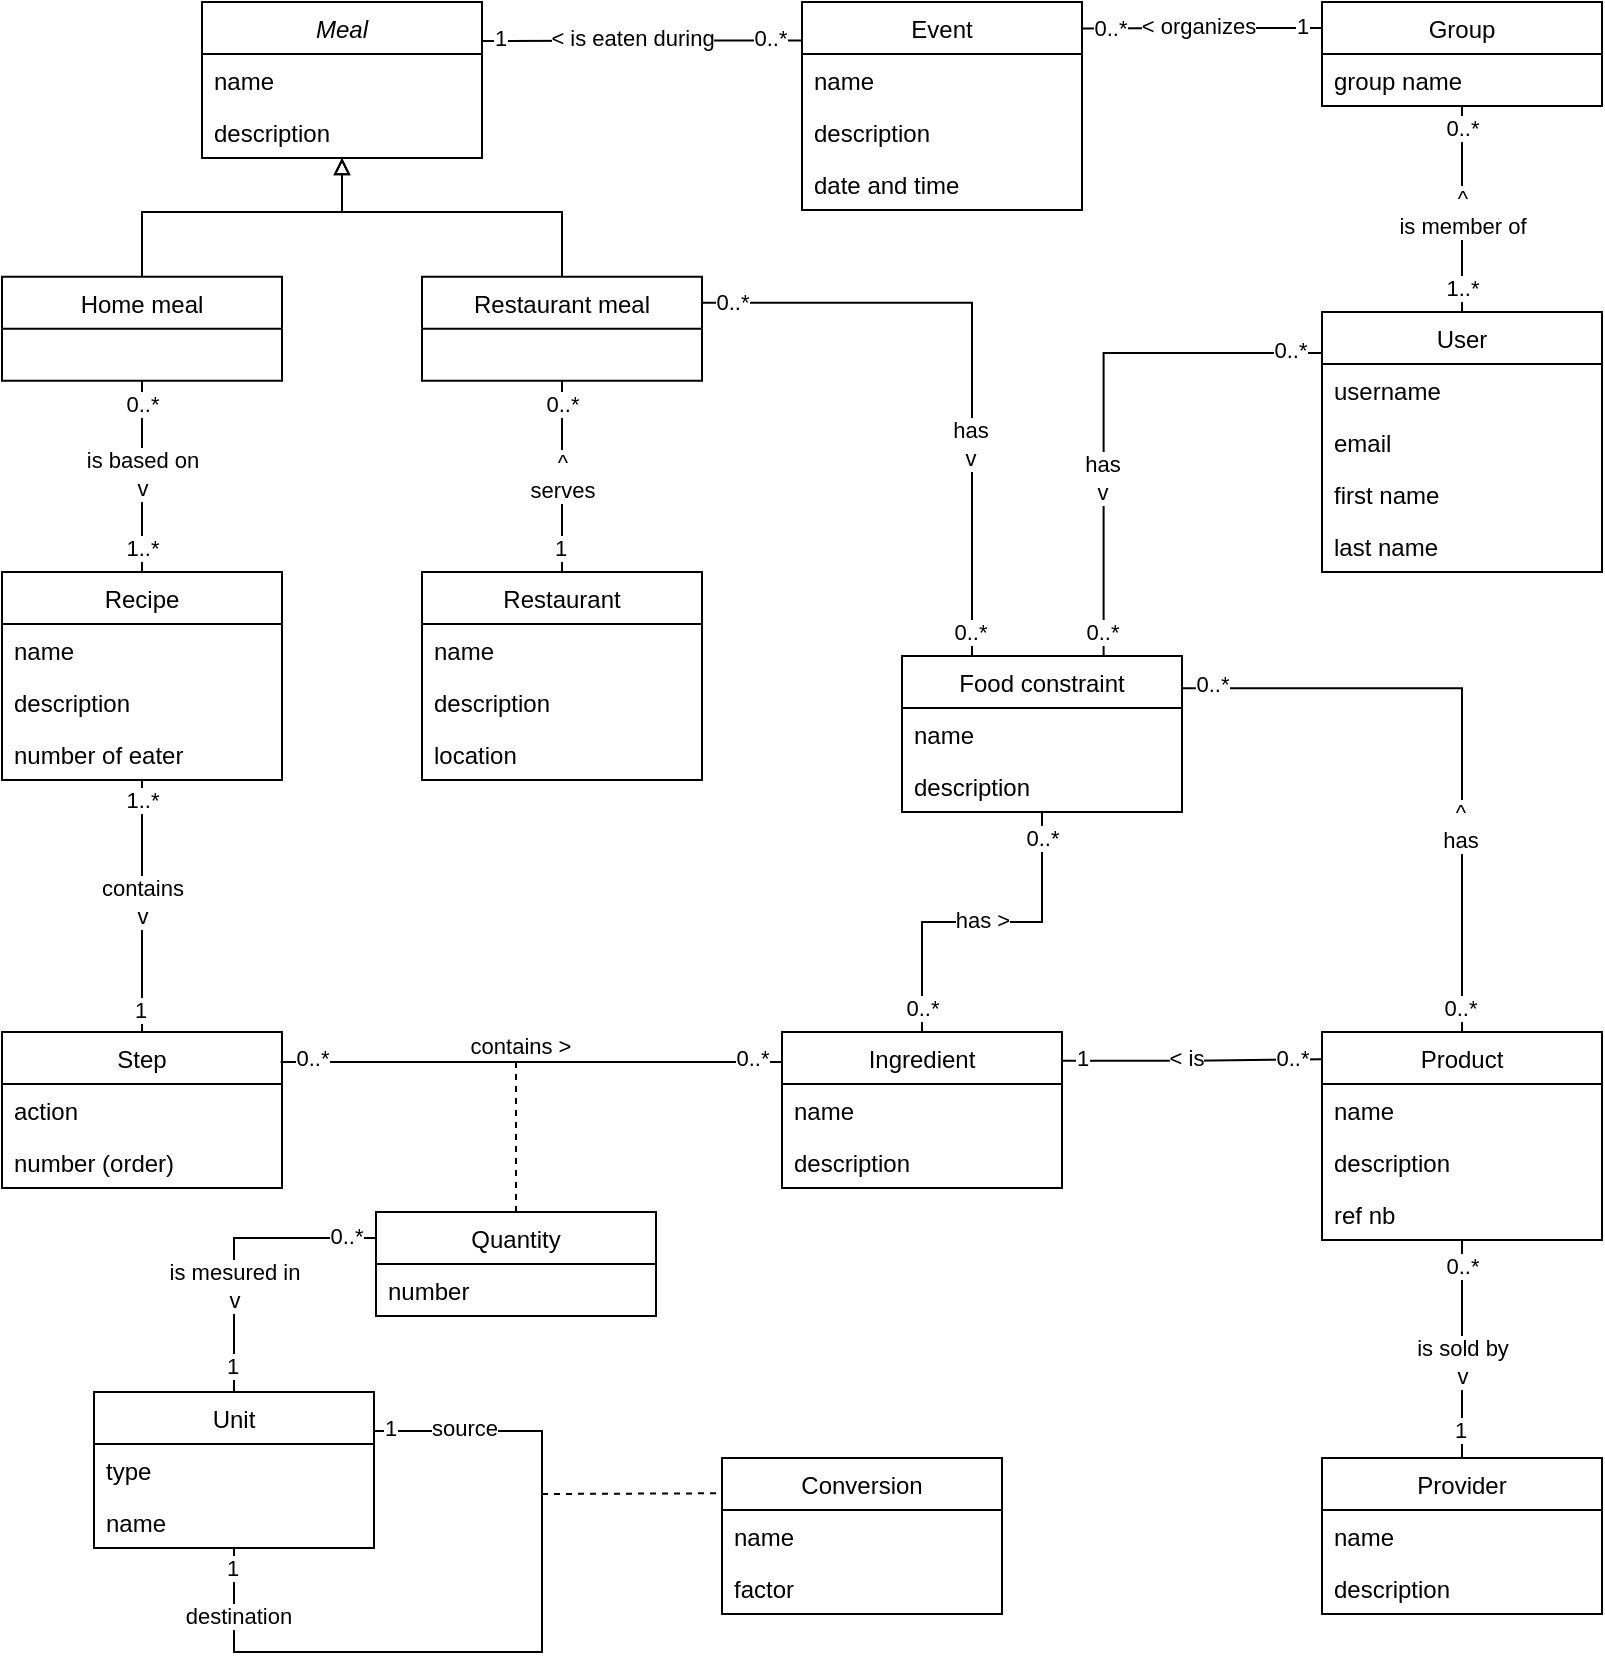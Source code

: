 <mxfile version="17.2.4" type="device"><diagram id="TqW5CA-NK5gwut6oddhq" name="Page-1"><mxGraphModel dx="410" dy="654" grid="1" gridSize="10" guides="1" tooltips="1" connect="1" arrows="1" fold="1" page="1" pageScale="1" pageWidth="827" pageHeight="1169" math="0" shadow="0"><root><mxCell id="0"/><mxCell id="1" parent="0"/><mxCell id="3Y7-TavHmKVDPiJVPNlu-1" value="Food constraint" style="swimlane;fontStyle=0;childLayout=stackLayout;horizontal=1;startSize=26;fillColor=none;horizontalStack=0;resizeParent=1;resizeParentMax=0;resizeLast=0;collapsible=1;marginBottom=0;" parent="1" vertex="1"><mxGeometry x="1620" y="772" width="140" height="78" as="geometry"/></mxCell><mxCell id="3Y7-TavHmKVDPiJVPNlu-2" value="name" style="text;strokeColor=none;fillColor=none;align=left;verticalAlign=top;spacingLeft=4;spacingRight=4;overflow=hidden;rotatable=0;points=[[0,0.5],[1,0.5]];portConstraint=eastwest;" parent="3Y7-TavHmKVDPiJVPNlu-1" vertex="1"><mxGeometry y="26" width="140" height="26" as="geometry"/></mxCell><mxCell id="3Y7-TavHmKVDPiJVPNlu-3" value="description" style="text;strokeColor=none;fillColor=none;align=left;verticalAlign=top;spacingLeft=4;spacingRight=4;overflow=hidden;rotatable=0;points=[[0,0.5],[1,0.5]];portConstraint=eastwest;" parent="3Y7-TavHmKVDPiJVPNlu-1" vertex="1"><mxGeometry y="52" width="140" height="26" as="geometry"/></mxCell><mxCell id="3Y7-TavHmKVDPiJVPNlu-4" value="User" style="swimlane;fontStyle=0;childLayout=stackLayout;horizontal=1;startSize=26;fillColor=none;horizontalStack=0;resizeParent=1;resizeParentMax=0;resizeLast=0;collapsible=1;marginBottom=0;" parent="1" vertex="1"><mxGeometry x="1830" y="600" width="140" height="130" as="geometry"/></mxCell><mxCell id="3Y7-TavHmKVDPiJVPNlu-5" value="username" style="text;strokeColor=none;fillColor=none;align=left;verticalAlign=top;spacingLeft=4;spacingRight=4;overflow=hidden;rotatable=0;points=[[0,0.5],[1,0.5]];portConstraint=eastwest;" parent="3Y7-TavHmKVDPiJVPNlu-4" vertex="1"><mxGeometry y="26" width="140" height="26" as="geometry"/></mxCell><mxCell id="3Y7-TavHmKVDPiJVPNlu-6" value="email" style="text;strokeColor=none;fillColor=none;align=left;verticalAlign=top;spacingLeft=4;spacingRight=4;overflow=hidden;rotatable=0;points=[[0,0.5],[1,0.5]];portConstraint=eastwest;" parent="3Y7-TavHmKVDPiJVPNlu-4" vertex="1"><mxGeometry y="52" width="140" height="26" as="geometry"/></mxCell><mxCell id="3Y7-TavHmKVDPiJVPNlu-7" value="first name" style="text;strokeColor=none;fillColor=none;align=left;verticalAlign=top;spacingLeft=4;spacingRight=4;overflow=hidden;rotatable=0;points=[[0,0.5],[1,0.5]];portConstraint=eastwest;" parent="3Y7-TavHmKVDPiJVPNlu-4" vertex="1"><mxGeometry y="78" width="140" height="26" as="geometry"/></mxCell><mxCell id="3Y7-TavHmKVDPiJVPNlu-8" value="last name" style="text;strokeColor=none;fillColor=none;align=left;verticalAlign=top;spacingLeft=4;spacingRight=4;overflow=hidden;rotatable=0;points=[[0,0.5],[1,0.5]];portConstraint=eastwest;" parent="3Y7-TavHmKVDPiJVPNlu-4" vertex="1"><mxGeometry y="104" width="140" height="26" as="geometry"/></mxCell><mxCell id="3Y7-TavHmKVDPiJVPNlu-84" style="edgeStyle=orthogonalEdgeStyle;rounded=0;orthogonalLoop=1;jettySize=auto;html=1;exitX=0.5;exitY=0;exitDx=0;exitDy=0;entryX=0.5;entryY=1;entryDx=0;entryDy=0;endArrow=none;endFill=0;" parent="1" source="3Y7-TavHmKVDPiJVPNlu-9" target="3Y7-TavHmKVDPiJVPNlu-1" edge="1"><mxGeometry relative="1" as="geometry"/></mxCell><mxCell id="3Y7-TavHmKVDPiJVPNlu-85" value="has &amp;gt;" style="edgeLabel;html=1;align=center;verticalAlign=middle;resizable=0;points=[];" parent="3Y7-TavHmKVDPiJVPNlu-84" vertex="1" connectable="0"><mxGeometry x="-0.137" relative="1" as="geometry"><mxPoint x="11" y="-1" as="offset"/></mxGeometry></mxCell><mxCell id="3Y7-TavHmKVDPiJVPNlu-108" value="0..*" style="edgeLabel;html=1;align=center;verticalAlign=middle;resizable=0;points=[];" parent="3Y7-TavHmKVDPiJVPNlu-84" vertex="1" connectable="0"><mxGeometry x="0.82" relative="1" as="geometry"><mxPoint y="-3" as="offset"/></mxGeometry></mxCell><mxCell id="3Y7-TavHmKVDPiJVPNlu-109" value="0..*" style="edgeLabel;html=1;align=center;verticalAlign=middle;resizable=0;points=[];" parent="3Y7-TavHmKVDPiJVPNlu-84" vertex="1" connectable="0"><mxGeometry x="-0.863" relative="1" as="geometry"><mxPoint y="-1" as="offset"/></mxGeometry></mxCell><mxCell id="3Y7-TavHmKVDPiJVPNlu-9" value="Ingredient" style="swimlane;fontStyle=0;childLayout=stackLayout;horizontal=1;startSize=26;fillColor=none;horizontalStack=0;resizeParent=1;resizeParentMax=0;resizeLast=0;collapsible=1;marginBottom=0;" parent="1" vertex="1"><mxGeometry x="1560" y="960" width="140" height="78" as="geometry"/></mxCell><mxCell id="3Y7-TavHmKVDPiJVPNlu-10" value="name" style="text;strokeColor=none;fillColor=none;align=left;verticalAlign=top;spacingLeft=4;spacingRight=4;overflow=hidden;rotatable=0;points=[[0,0.5],[1,0.5]];portConstraint=eastwest;" parent="3Y7-TavHmKVDPiJVPNlu-9" vertex="1"><mxGeometry y="26" width="140" height="26" as="geometry"/></mxCell><mxCell id="3Y7-TavHmKVDPiJVPNlu-11" value="description" style="text;strokeColor=none;fillColor=none;align=left;verticalAlign=top;spacingLeft=4;spacingRight=4;overflow=hidden;rotatable=0;points=[[0,0.5],[1,0.5]];portConstraint=eastwest;" parent="3Y7-TavHmKVDPiJVPNlu-9" vertex="1"><mxGeometry y="52" width="140" height="26" as="geometry"/></mxCell><mxCell id="3Y7-TavHmKVDPiJVPNlu-17" value="Meal" style="swimlane;fontStyle=2;childLayout=stackLayout;horizontal=1;startSize=26;fillColor=none;horizontalStack=0;resizeParent=1;resizeParentMax=0;resizeLast=0;collapsible=1;marginBottom=0;" parent="1" vertex="1"><mxGeometry x="1270" y="445" width="140" height="78" as="geometry"/></mxCell><mxCell id="3Y7-TavHmKVDPiJVPNlu-18" value="name" style="text;strokeColor=none;fillColor=none;align=left;verticalAlign=top;spacingLeft=4;spacingRight=4;overflow=hidden;rotatable=0;points=[[0,0.5],[1,0.5]];portConstraint=eastwest;" parent="3Y7-TavHmKVDPiJVPNlu-17" vertex="1"><mxGeometry y="26" width="140" height="26" as="geometry"/></mxCell><mxCell id="3Y7-TavHmKVDPiJVPNlu-19" value="description" style="text;strokeColor=none;fillColor=none;align=left;verticalAlign=top;spacingLeft=4;spacingRight=4;overflow=hidden;rotatable=0;points=[[0,0.5],[1,0.5]];portConstraint=eastwest;" parent="3Y7-TavHmKVDPiJVPNlu-17" vertex="1"><mxGeometry y="52" width="140" height="26" as="geometry"/></mxCell><mxCell id="3Y7-TavHmKVDPiJVPNlu-52" style="edgeStyle=orthogonalEdgeStyle;rounded=0;orthogonalLoop=1;jettySize=auto;html=1;exitX=0.5;exitY=1;exitDx=0;exitDy=0;endArrow=none;endFill=0;" parent="1" source="3Y7-TavHmKVDPiJVPNlu-20" target="3Y7-TavHmKVDPiJVPNlu-4" edge="1"><mxGeometry relative="1" as="geometry"/></mxCell><mxCell id="3Y7-TavHmKVDPiJVPNlu-53" value="&lt;div&gt;^&lt;br&gt;&lt;/div&gt;&lt;div&gt;is member of&lt;/div&gt;" style="edgeLabel;html=1;align=center;verticalAlign=middle;resizable=0;points=[];" parent="3Y7-TavHmKVDPiJVPNlu-52" vertex="1" connectable="0"><mxGeometry x="0.435" relative="1" as="geometry"><mxPoint y="-21" as="offset"/></mxGeometry></mxCell><mxCell id="3Y7-TavHmKVDPiJVPNlu-87" value="1..*" style="edgeLabel;html=1;align=center;verticalAlign=middle;resizable=0;points=[];" parent="3Y7-TavHmKVDPiJVPNlu-52" vertex="1" connectable="0"><mxGeometry x="0.792" relative="1" as="geometry"><mxPoint y="-2" as="offset"/></mxGeometry></mxCell><mxCell id="3Y7-TavHmKVDPiJVPNlu-88" value="0..*" style="edgeLabel;html=1;align=center;verticalAlign=middle;resizable=0;points=[];" parent="3Y7-TavHmKVDPiJVPNlu-52" vertex="1" connectable="0"><mxGeometry x="-0.821" relative="1" as="geometry"><mxPoint y="2" as="offset"/></mxGeometry></mxCell><mxCell id="3Y7-TavHmKVDPiJVPNlu-20" value="Group" style="swimlane;fontStyle=0;childLayout=stackLayout;horizontal=1;startSize=26;fillColor=none;horizontalStack=0;resizeParent=1;resizeParentMax=0;resizeLast=0;collapsible=1;marginBottom=0;" parent="1" vertex="1"><mxGeometry x="1830" y="445" width="140" height="52" as="geometry"><mxRectangle x="1830" y="445" width="70" height="26" as="alternateBounds"/></mxGeometry></mxCell><mxCell id="3Y7-TavHmKVDPiJVPNlu-21" value="group name" style="text;strokeColor=none;fillColor=none;align=left;verticalAlign=top;spacingLeft=4;spacingRight=4;overflow=hidden;rotatable=0;points=[[0,0.5],[1,0.5]];portConstraint=eastwest;" parent="3Y7-TavHmKVDPiJVPNlu-20" vertex="1"><mxGeometry y="26" width="140" height="26" as="geometry"/></mxCell><mxCell id="3Y7-TavHmKVDPiJVPNlu-22" value="Event" style="swimlane;fontStyle=0;childLayout=stackLayout;horizontal=1;startSize=26;fillColor=none;horizontalStack=0;resizeParent=1;resizeParentMax=0;resizeLast=0;collapsible=1;marginBottom=0;" parent="1" vertex="1"><mxGeometry x="1570" y="445" width="140" height="104" as="geometry"/></mxCell><mxCell id="3Y7-TavHmKVDPiJVPNlu-23" value="name" style="text;strokeColor=none;fillColor=none;align=left;verticalAlign=top;spacingLeft=4;spacingRight=4;overflow=hidden;rotatable=0;points=[[0,0.5],[1,0.5]];portConstraint=eastwest;" parent="3Y7-TavHmKVDPiJVPNlu-22" vertex="1"><mxGeometry y="26" width="140" height="26" as="geometry"/></mxCell><mxCell id="3Y7-TavHmKVDPiJVPNlu-24" value="description" style="text;strokeColor=none;fillColor=none;align=left;verticalAlign=top;spacingLeft=4;spacingRight=4;overflow=hidden;rotatable=0;points=[[0,0.5],[1,0.5]];portConstraint=eastwest;" parent="3Y7-TavHmKVDPiJVPNlu-22" vertex="1"><mxGeometry y="52" width="140" height="26" as="geometry"/></mxCell><mxCell id="3Y7-TavHmKVDPiJVPNlu-25" value="date and time" style="text;strokeColor=none;fillColor=none;align=left;verticalAlign=top;spacingLeft=4;spacingRight=4;overflow=hidden;rotatable=0;points=[[0,0.5],[1,0.5]];portConstraint=eastwest;" parent="3Y7-TavHmKVDPiJVPNlu-22" vertex="1"><mxGeometry y="78" width="140" height="26" as="geometry"/></mxCell><mxCell id="3Y7-TavHmKVDPiJVPNlu-63" style="edgeStyle=orthogonalEdgeStyle;rounded=0;orthogonalLoop=1;jettySize=auto;html=1;exitX=0.5;exitY=1;exitDx=0;exitDy=0;entryX=0.5;entryY=0;entryDx=0;entryDy=0;endArrow=none;endFill=0;" parent="1" source="3Y7-TavHmKVDPiJVPNlu-26" target="3Y7-TavHmKVDPiJVPNlu-31" edge="1"><mxGeometry relative="1" as="geometry"/></mxCell><mxCell id="3Y7-TavHmKVDPiJVPNlu-64" value="&lt;div&gt;is based on&lt;/div&gt;&lt;div&gt;v&lt;br&gt;&lt;/div&gt;" style="edgeLabel;html=1;align=center;verticalAlign=middle;resizable=0;points=[];" parent="3Y7-TavHmKVDPiJVPNlu-63" vertex="1" connectable="0"><mxGeometry x="0.686" relative="1" as="geometry"><mxPoint y="-34" as="offset"/></mxGeometry></mxCell><mxCell id="3Y7-TavHmKVDPiJVPNlu-93" value="0..*" style="edgeLabel;html=1;align=center;verticalAlign=middle;resizable=0;points=[];" parent="3Y7-TavHmKVDPiJVPNlu-63" vertex="1" connectable="0"><mxGeometry x="-0.791" relative="1" as="geometry"><mxPoint y="1" as="offset"/></mxGeometry></mxCell><mxCell id="3Y7-TavHmKVDPiJVPNlu-94" value="1..*" style="edgeLabel;html=1;align=center;verticalAlign=middle;resizable=0;points=[];" parent="3Y7-TavHmKVDPiJVPNlu-63" vertex="1" connectable="0"><mxGeometry x="0.778" relative="1" as="geometry"><mxPoint y="-2" as="offset"/></mxGeometry></mxCell><mxCell id="rPFVRI6o-lbLPfudPGqJ-1" style="edgeStyle=orthogonalEdgeStyle;rounded=0;orthogonalLoop=1;jettySize=auto;html=1;exitX=0.5;exitY=0;exitDx=0;exitDy=0;entryX=0.5;entryY=1;entryDx=0;entryDy=0;endArrow=block;endFill=0;" edge="1" parent="1" source="3Y7-TavHmKVDPiJVPNlu-26" target="3Y7-TavHmKVDPiJVPNlu-17"><mxGeometry relative="1" as="geometry"><mxPoint x="1340" y="530" as="targetPoint"/><Array as="points"><mxPoint x="1240" y="550"/><mxPoint x="1340" y="550"/></Array></mxGeometry></mxCell><mxCell id="3Y7-TavHmKVDPiJVPNlu-26" value="Home meal" style="swimlane;fontStyle=0;childLayout=stackLayout;horizontal=1;startSize=26;fillColor=none;horizontalStack=0;resizeParent=1;resizeParentMax=0;resizeLast=0;collapsible=1;marginBottom=0;" parent="1" vertex="1"><mxGeometry x="1170" y="582.43" width="140" height="52" as="geometry"/></mxCell><mxCell id="3Y7-TavHmKVDPiJVPNlu-77" style="edgeStyle=orthogonalEdgeStyle;rounded=0;orthogonalLoop=1;jettySize=auto;html=1;exitX=1;exitY=0.25;exitDx=0;exitDy=0;entryX=0.25;entryY=0;entryDx=0;entryDy=0;endArrow=none;endFill=0;" parent="1" source="3Y7-TavHmKVDPiJVPNlu-27" target="3Y7-TavHmKVDPiJVPNlu-1" edge="1"><mxGeometry relative="1" as="geometry"/></mxCell><mxCell id="3Y7-TavHmKVDPiJVPNlu-78" value="&lt;div&gt;has&lt;/div&gt;&lt;div&gt;v&lt;br&gt;&lt;/div&gt;" style="edgeLabel;html=1;align=center;verticalAlign=middle;resizable=0;points=[];" parent="3Y7-TavHmKVDPiJVPNlu-77" vertex="1" connectable="0"><mxGeometry x="0.316" y="-2" relative="1" as="geometry"><mxPoint x="1" as="offset"/></mxGeometry></mxCell><mxCell id="3Y7-TavHmKVDPiJVPNlu-103" value="0..*" style="edgeLabel;html=1;align=center;verticalAlign=middle;resizable=0;points=[];" parent="3Y7-TavHmKVDPiJVPNlu-77" vertex="1" connectable="0"><mxGeometry x="-0.863" relative="1" as="geometry"><mxPoint x="-7" y="-1" as="offset"/></mxGeometry></mxCell><mxCell id="3Y7-TavHmKVDPiJVPNlu-104" value="0..*" style="edgeLabel;html=1;align=center;verticalAlign=middle;resizable=0;points=[];" parent="3Y7-TavHmKVDPiJVPNlu-77" vertex="1" connectable="0"><mxGeometry x="0.919" y="-1" relative="1" as="geometry"><mxPoint as="offset"/></mxGeometry></mxCell><mxCell id="rPFVRI6o-lbLPfudPGqJ-3" style="edgeStyle=orthogonalEdgeStyle;rounded=0;orthogonalLoop=1;jettySize=auto;html=1;endArrow=block;endFill=0;entryX=0.5;entryY=1.001;entryDx=0;entryDy=0;entryPerimeter=0;exitX=0.5;exitY=0;exitDx=0;exitDy=0;" edge="1" parent="1" source="3Y7-TavHmKVDPiJVPNlu-27" target="3Y7-TavHmKVDPiJVPNlu-19"><mxGeometry relative="1" as="geometry"><mxPoint x="1350" y="530" as="targetPoint"/><mxPoint x="1450" y="570" as="sourcePoint"/><Array as="points"><mxPoint x="1450" y="550"/><mxPoint x="1340" y="550"/></Array></mxGeometry></mxCell><mxCell id="3Y7-TavHmKVDPiJVPNlu-27" value="Restaurant meal" style="swimlane;fontStyle=0;childLayout=stackLayout;horizontal=1;startSize=26;fillColor=none;horizontalStack=0;resizeParent=1;resizeParentMax=0;resizeLast=0;collapsible=1;marginBottom=0;" parent="1" vertex="1"><mxGeometry x="1380" y="582.43" width="140" height="52" as="geometry"/></mxCell><mxCell id="3Y7-TavHmKVDPiJVPNlu-67" style="edgeStyle=orthogonalEdgeStyle;rounded=0;orthogonalLoop=1;jettySize=auto;html=1;exitX=0.5;exitY=1;exitDx=0;exitDy=0;entryX=0.5;entryY=0;entryDx=0;entryDy=0;endArrow=none;endFill=0;" parent="1" source="3Y7-TavHmKVDPiJVPNlu-31" target="3Y7-TavHmKVDPiJVPNlu-39" edge="1"><mxGeometry relative="1" as="geometry"/></mxCell><mxCell id="3Y7-TavHmKVDPiJVPNlu-68" value="&lt;div&gt;contains&lt;/div&gt;&lt;div&gt;v&lt;br&gt;&lt;/div&gt;" style="edgeLabel;html=1;align=center;verticalAlign=middle;resizable=0;points=[];" parent="3Y7-TavHmKVDPiJVPNlu-67" vertex="1" connectable="0"><mxGeometry x="-0.324" y="-1" relative="1" as="geometry"><mxPoint x="1" y="18" as="offset"/></mxGeometry></mxCell><mxCell id="3Y7-TavHmKVDPiJVPNlu-95" value="1..*" style="edgeLabel;html=1;align=center;verticalAlign=middle;resizable=0;points=[];" parent="3Y7-TavHmKVDPiJVPNlu-67" vertex="1" connectable="0"><mxGeometry x="-0.877" relative="1" as="geometry"><mxPoint y="2" as="offset"/></mxGeometry></mxCell><mxCell id="3Y7-TavHmKVDPiJVPNlu-96" value="1" style="edgeLabel;html=1;align=center;verticalAlign=middle;resizable=0;points=[];" parent="3Y7-TavHmKVDPiJVPNlu-67" vertex="1" connectable="0"><mxGeometry x="0.92" relative="1" as="geometry"><mxPoint x="-1" y="-6" as="offset"/></mxGeometry></mxCell><mxCell id="3Y7-TavHmKVDPiJVPNlu-31" value="Recipe" style="swimlane;fontStyle=0;childLayout=stackLayout;horizontal=1;startSize=26;fillColor=none;horizontalStack=0;resizeParent=1;resizeParentMax=0;resizeLast=0;collapsible=1;marginBottom=0;" parent="1" vertex="1"><mxGeometry x="1170" y="730" width="140" height="104" as="geometry"/></mxCell><mxCell id="3Y7-TavHmKVDPiJVPNlu-32" value="name" style="text;strokeColor=none;fillColor=none;align=left;verticalAlign=top;spacingLeft=4;spacingRight=4;overflow=hidden;rotatable=0;points=[[0,0.5],[1,0.5]];portConstraint=eastwest;" parent="3Y7-TavHmKVDPiJVPNlu-31" vertex="1"><mxGeometry y="26" width="140" height="26" as="geometry"/></mxCell><mxCell id="3Y7-TavHmKVDPiJVPNlu-33" value="description" style="text;strokeColor=none;fillColor=none;align=left;verticalAlign=top;spacingLeft=4;spacingRight=4;overflow=hidden;rotatable=0;points=[[0,0.5],[1,0.5]];portConstraint=eastwest;" parent="3Y7-TavHmKVDPiJVPNlu-31" vertex="1"><mxGeometry y="52" width="140" height="26" as="geometry"/></mxCell><mxCell id="3Y7-TavHmKVDPiJVPNlu-34" value="number of eater" style="text;strokeColor=none;fillColor=none;align=left;verticalAlign=top;spacingLeft=4;spacingRight=4;overflow=hidden;rotatable=0;points=[[0,0.5],[1,0.5]];portConstraint=eastwest;" parent="3Y7-TavHmKVDPiJVPNlu-31" vertex="1"><mxGeometry y="78" width="140" height="26" as="geometry"/></mxCell><mxCell id="3Y7-TavHmKVDPiJVPNlu-65" style="edgeStyle=orthogonalEdgeStyle;rounded=0;orthogonalLoop=1;jettySize=auto;html=1;exitX=0.5;exitY=0;exitDx=0;exitDy=0;entryX=0.5;entryY=1;entryDx=0;entryDy=0;endArrow=none;endFill=0;" parent="1" source="3Y7-TavHmKVDPiJVPNlu-35" target="3Y7-TavHmKVDPiJVPNlu-27" edge="1"><mxGeometry relative="1" as="geometry"><Array as="points"><mxPoint x="1450" y="700"/><mxPoint x="1450" y="700"/></Array></mxGeometry></mxCell><mxCell id="3Y7-TavHmKVDPiJVPNlu-66" value="&lt;div&gt;^&lt;/div&gt;&lt;div&gt;serves&lt;br&gt;&lt;/div&gt;" style="edgeLabel;html=1;align=center;verticalAlign=middle;resizable=0;points=[];" parent="3Y7-TavHmKVDPiJVPNlu-65" vertex="1" connectable="0"><mxGeometry x="-0.693" y="1" relative="1" as="geometry"><mxPoint x="1" y="-34" as="offset"/></mxGeometry></mxCell><mxCell id="3Y7-TavHmKVDPiJVPNlu-101" value="1" style="edgeLabel;html=1;align=center;verticalAlign=middle;resizable=0;points=[];" parent="3Y7-TavHmKVDPiJVPNlu-65" vertex="1" connectable="0"><mxGeometry x="-0.777" relative="1" as="geometry"><mxPoint x="-1" y="-2" as="offset"/></mxGeometry></mxCell><mxCell id="3Y7-TavHmKVDPiJVPNlu-102" value="0..*" style="edgeLabel;html=1;align=center;verticalAlign=middle;resizable=0;points=[];" parent="3Y7-TavHmKVDPiJVPNlu-65" vertex="1" connectable="0"><mxGeometry x="0.769" relative="1" as="geometry"><mxPoint as="offset"/></mxGeometry></mxCell><mxCell id="3Y7-TavHmKVDPiJVPNlu-35" value="Restaurant" style="swimlane;fontStyle=0;childLayout=stackLayout;horizontal=1;startSize=26;fillColor=none;horizontalStack=0;resizeParent=1;resizeParentMax=0;resizeLast=0;collapsible=1;marginBottom=0;" parent="1" vertex="1"><mxGeometry x="1380" y="730" width="140" height="104" as="geometry"/></mxCell><mxCell id="3Y7-TavHmKVDPiJVPNlu-36" value="name" style="text;strokeColor=none;fillColor=none;align=left;verticalAlign=top;spacingLeft=4;spacingRight=4;overflow=hidden;rotatable=0;points=[[0,0.5],[1,0.5]];portConstraint=eastwest;" parent="3Y7-TavHmKVDPiJVPNlu-35" vertex="1"><mxGeometry y="26" width="140" height="26" as="geometry"/></mxCell><mxCell id="3Y7-TavHmKVDPiJVPNlu-37" value="description" style="text;strokeColor=none;fillColor=none;align=left;verticalAlign=top;spacingLeft=4;spacingRight=4;overflow=hidden;rotatable=0;points=[[0,0.5],[1,0.5]];portConstraint=eastwest;" parent="3Y7-TavHmKVDPiJVPNlu-35" vertex="1"><mxGeometry y="52" width="140" height="26" as="geometry"/></mxCell><mxCell id="3Y7-TavHmKVDPiJVPNlu-38" value="location" style="text;strokeColor=none;fillColor=none;align=left;verticalAlign=top;spacingLeft=4;spacingRight=4;overflow=hidden;rotatable=0;points=[[0,0.5],[1,0.5]];portConstraint=eastwest;" parent="3Y7-TavHmKVDPiJVPNlu-35" vertex="1"><mxGeometry y="78" width="140" height="26" as="geometry"/></mxCell><mxCell id="3Y7-TavHmKVDPiJVPNlu-71" style="edgeStyle=orthogonalEdgeStyle;rounded=0;orthogonalLoop=1;jettySize=auto;html=1;exitX=0.995;exitY=0.192;exitDx=0;exitDy=0;endArrow=none;endFill=0;entryX=0;entryY=0.192;entryDx=0;entryDy=0;entryPerimeter=0;exitPerimeter=0;" parent="1" source="3Y7-TavHmKVDPiJVPNlu-39" target="3Y7-TavHmKVDPiJVPNlu-9" edge="1"><mxGeometry relative="1" as="geometry"><mxPoint x="1520.0" y="979.621" as="targetPoint"/></mxGeometry></mxCell><mxCell id="3Y7-TavHmKVDPiJVPNlu-72" value="contains &amp;gt;" style="edgeLabel;html=1;align=center;verticalAlign=middle;resizable=0;points=[];" parent="3Y7-TavHmKVDPiJVPNlu-71" vertex="1" connectable="0"><mxGeometry x="-0.377" relative="1" as="geometry"><mxPoint x="41" y="-8" as="offset"/></mxGeometry></mxCell><mxCell id="3Y7-TavHmKVDPiJVPNlu-111" value="0..*" style="edgeLabel;html=1;align=center;verticalAlign=middle;resizable=0;points=[];" parent="3Y7-TavHmKVDPiJVPNlu-71" vertex="1" connectable="0"><mxGeometry x="-0.818" relative="1" as="geometry"><mxPoint x="-8" y="-2" as="offset"/></mxGeometry></mxCell><mxCell id="3Y7-TavHmKVDPiJVPNlu-112" value="0..*" style="edgeLabel;html=1;align=center;verticalAlign=middle;resizable=0;points=[];" parent="3Y7-TavHmKVDPiJVPNlu-71" vertex="1" connectable="0"><mxGeometry x="0.779" relative="1" as="geometry"><mxPoint x="12" y="-2" as="offset"/></mxGeometry></mxCell><mxCell id="3Y7-TavHmKVDPiJVPNlu-39" value="Step" style="swimlane;fontStyle=0;childLayout=stackLayout;horizontal=1;startSize=26;fillColor=none;horizontalStack=0;resizeParent=1;resizeParentMax=0;resizeLast=0;collapsible=1;marginBottom=0;" parent="1" vertex="1"><mxGeometry x="1170" y="960" width="140" height="78" as="geometry"/></mxCell><mxCell id="3Y7-TavHmKVDPiJVPNlu-40" value="action" style="text;strokeColor=none;fillColor=none;align=left;verticalAlign=top;spacingLeft=4;spacingRight=4;overflow=hidden;rotatable=0;points=[[0,0.5],[1,0.5]];portConstraint=eastwest;" parent="3Y7-TavHmKVDPiJVPNlu-39" vertex="1"><mxGeometry y="26" width="140" height="26" as="geometry"/></mxCell><mxCell id="3Y7-TavHmKVDPiJVPNlu-41" value="number (order)" style="text;strokeColor=none;fillColor=none;align=left;verticalAlign=top;spacingLeft=4;spacingRight=4;overflow=hidden;rotatable=0;points=[[0,0.5],[1,0.5]];portConstraint=eastwest;" parent="3Y7-TavHmKVDPiJVPNlu-39" vertex="1"><mxGeometry y="52" width="140" height="26" as="geometry"/></mxCell><mxCell id="3Y7-TavHmKVDPiJVPNlu-75" style="edgeStyle=orthogonalEdgeStyle;rounded=0;orthogonalLoop=1;jettySize=auto;html=1;exitX=0.5;exitY=1;exitDx=0;exitDy=0;entryX=0.5;entryY=0;entryDx=0;entryDy=0;endArrow=none;endFill=0;" parent="1" source="3Y7-TavHmKVDPiJVPNlu-43" target="3Y7-TavHmKVDPiJVPNlu-47" edge="1"><mxGeometry relative="1" as="geometry"/></mxCell><mxCell id="3Y7-TavHmKVDPiJVPNlu-76" value="&lt;div&gt;is sold by&lt;/div&gt;&lt;div&gt;v&lt;br&gt;&lt;/div&gt;" style="edgeLabel;html=1;align=center;verticalAlign=middle;resizable=0;points=[];" parent="3Y7-TavHmKVDPiJVPNlu-75" vertex="1" connectable="0"><mxGeometry x="0.342" y="-1" relative="1" as="geometry"><mxPoint x="1" y="-12" as="offset"/></mxGeometry></mxCell><mxCell id="3Y7-TavHmKVDPiJVPNlu-99" value="0..*" style="edgeLabel;html=1;align=center;verticalAlign=middle;resizable=0;points=[];" parent="3Y7-TavHmKVDPiJVPNlu-75" vertex="1" connectable="0"><mxGeometry x="-0.734" relative="1" as="geometry"><mxPoint y="-2" as="offset"/></mxGeometry></mxCell><mxCell id="3Y7-TavHmKVDPiJVPNlu-100" value="1" style="edgeLabel;html=1;align=center;verticalAlign=middle;resizable=0;points=[];" parent="3Y7-TavHmKVDPiJVPNlu-75" vertex="1" connectable="0"><mxGeometry x="0.709" relative="1" as="geometry"><mxPoint x="-1" y="2" as="offset"/></mxGeometry></mxCell><mxCell id="3Y7-TavHmKVDPiJVPNlu-83" style="edgeStyle=orthogonalEdgeStyle;rounded=0;orthogonalLoop=1;jettySize=auto;html=1;exitX=0.5;exitY=0;exitDx=0;exitDy=0;entryX=0.999;entryY=0.207;entryDx=0;entryDy=0;entryPerimeter=0;endArrow=none;endFill=0;" parent="1" source="3Y7-TavHmKVDPiJVPNlu-43" target="3Y7-TavHmKVDPiJVPNlu-1" edge="1"><mxGeometry relative="1" as="geometry"/></mxCell><mxCell id="3Y7-TavHmKVDPiJVPNlu-86" value="&lt;div&gt;^&lt;/div&gt;&lt;div&gt;has&lt;br&gt;&lt;/div&gt;" style="edgeLabel;html=1;align=center;verticalAlign=middle;resizable=0;points=[];" parent="3Y7-TavHmKVDPiJVPNlu-83" vertex="1" connectable="0"><mxGeometry x="-0.341" y="1" relative="1" as="geometry"><mxPoint as="offset"/></mxGeometry></mxCell><mxCell id="3Y7-TavHmKVDPiJVPNlu-107" value="0..*" style="edgeLabel;html=1;align=center;verticalAlign=middle;resizable=0;points=[];" parent="3Y7-TavHmKVDPiJVPNlu-83" vertex="1" connectable="0"><mxGeometry x="0.899" relative="1" as="geometry"><mxPoint x="-1" y="-2" as="offset"/></mxGeometry></mxCell><mxCell id="3Y7-TavHmKVDPiJVPNlu-110" value="0..*" style="edgeLabel;html=1;align=center;verticalAlign=middle;resizable=0;points=[];" parent="3Y7-TavHmKVDPiJVPNlu-83" vertex="1" connectable="0"><mxGeometry x="-0.926" y="1" relative="1" as="geometry"><mxPoint y="-1" as="offset"/></mxGeometry></mxCell><mxCell id="3Y7-TavHmKVDPiJVPNlu-43" value="Product" style="swimlane;fontStyle=0;childLayout=stackLayout;horizontal=1;startSize=26;fillColor=none;horizontalStack=0;resizeParent=1;resizeParentMax=0;resizeLast=0;collapsible=1;marginBottom=0;" parent="1" vertex="1"><mxGeometry x="1830" y="960" width="140" height="104" as="geometry"/></mxCell><mxCell id="3Y7-TavHmKVDPiJVPNlu-44" value="name" style="text;strokeColor=none;fillColor=none;align=left;verticalAlign=top;spacingLeft=4;spacingRight=4;overflow=hidden;rotatable=0;points=[[0,0.5],[1,0.5]];portConstraint=eastwest;" parent="3Y7-TavHmKVDPiJVPNlu-43" vertex="1"><mxGeometry y="26" width="140" height="26" as="geometry"/></mxCell><mxCell id="3Y7-TavHmKVDPiJVPNlu-45" value="description" style="text;strokeColor=none;fillColor=none;align=left;verticalAlign=top;spacingLeft=4;spacingRight=4;overflow=hidden;rotatable=0;points=[[0,0.5],[1,0.5]];portConstraint=eastwest;" parent="3Y7-TavHmKVDPiJVPNlu-43" vertex="1"><mxGeometry y="52" width="140" height="26" as="geometry"/></mxCell><mxCell id="3Y7-TavHmKVDPiJVPNlu-46" value="ref nb" style="text;strokeColor=none;fillColor=none;align=left;verticalAlign=top;spacingLeft=4;spacingRight=4;overflow=hidden;rotatable=0;points=[[0,0.5],[1,0.5]];portConstraint=eastwest;" parent="3Y7-TavHmKVDPiJVPNlu-43" vertex="1"><mxGeometry y="78" width="140" height="26" as="geometry"/></mxCell><mxCell id="3Y7-TavHmKVDPiJVPNlu-47" value="Provider" style="swimlane;fontStyle=0;childLayout=stackLayout;horizontal=1;startSize=26;fillColor=none;horizontalStack=0;resizeParent=1;resizeParentMax=0;resizeLast=0;collapsible=1;marginBottom=0;" parent="1" vertex="1"><mxGeometry x="1830" y="1173" width="140" height="78" as="geometry"/></mxCell><mxCell id="3Y7-TavHmKVDPiJVPNlu-48" value="name" style="text;strokeColor=none;fillColor=none;align=left;verticalAlign=top;spacingLeft=4;spacingRight=4;overflow=hidden;rotatable=0;points=[[0,0.5],[1,0.5]];portConstraint=eastwest;" parent="3Y7-TavHmKVDPiJVPNlu-47" vertex="1"><mxGeometry y="26" width="140" height="26" as="geometry"/></mxCell><mxCell id="3Y7-TavHmKVDPiJVPNlu-49" value="description" style="text;strokeColor=none;fillColor=none;align=left;verticalAlign=top;spacingLeft=4;spacingRight=4;overflow=hidden;rotatable=0;points=[[0,0.5],[1,0.5]];portConstraint=eastwest;" parent="3Y7-TavHmKVDPiJVPNlu-47" vertex="1"><mxGeometry y="52" width="140" height="26" as="geometry"/></mxCell><mxCell id="rPFVRI6o-lbLPfudPGqJ-8" style="edgeStyle=orthogonalEdgeStyle;rounded=0;orthogonalLoop=1;jettySize=auto;html=1;entryX=0.5;entryY=0;entryDx=0;entryDy=0;endArrow=none;endFill=0;exitX=0;exitY=0.25;exitDx=0;exitDy=0;" edge="1" parent="1" source="3Y7-TavHmKVDPiJVPNlu-50" target="3Y7-TavHmKVDPiJVPNlu-114"><mxGeometry relative="1" as="geometry"/></mxCell><mxCell id="rPFVRI6o-lbLPfudPGqJ-9" value="&lt;div&gt;is mesured in&lt;/div&gt;&lt;div&gt;v&lt;br&gt;&lt;/div&gt;" style="edgeLabel;html=1;align=center;verticalAlign=middle;resizable=0;points=[];" vertex="1" connectable="0" parent="rPFVRI6o-lbLPfudPGqJ-8"><mxGeometry x="0.24" relative="1" as="geometry"><mxPoint y="3" as="offset"/></mxGeometry></mxCell><mxCell id="rPFVRI6o-lbLPfudPGqJ-10" value="1" style="edgeLabel;html=1;align=center;verticalAlign=middle;resizable=0;points=[];" vertex="1" connectable="0" parent="rPFVRI6o-lbLPfudPGqJ-8"><mxGeometry x="0.782" y="1" relative="1" as="geometry"><mxPoint x="-2" y="3" as="offset"/></mxGeometry></mxCell><mxCell id="rPFVRI6o-lbLPfudPGqJ-11" value="0..*" style="edgeLabel;html=1;align=center;verticalAlign=middle;resizable=0;points=[];" vertex="1" connectable="0" parent="rPFVRI6o-lbLPfudPGqJ-8"><mxGeometry x="-0.794" relative="1" as="geometry"><mxPoint y="-1" as="offset"/></mxGeometry></mxCell><mxCell id="3Y7-TavHmKVDPiJVPNlu-50" value="Quantity" style="swimlane;fontStyle=0;childLayout=stackLayout;horizontal=1;startSize=26;fillColor=none;horizontalStack=0;resizeParent=1;resizeParentMax=0;resizeLast=0;collapsible=1;marginBottom=0;" parent="1" vertex="1"><mxGeometry x="1357" y="1050" width="140" height="52" as="geometry"/></mxCell><mxCell id="3Y7-TavHmKVDPiJVPNlu-51" value="number" style="text;strokeColor=none;fillColor=none;align=left;verticalAlign=top;spacingLeft=4;spacingRight=4;overflow=hidden;rotatable=0;points=[[0,0.5],[1,0.5]];portConstraint=eastwest;" parent="3Y7-TavHmKVDPiJVPNlu-50" vertex="1"><mxGeometry y="26" width="140" height="26" as="geometry"/></mxCell><mxCell id="3Y7-TavHmKVDPiJVPNlu-57" style="edgeStyle=orthogonalEdgeStyle;rounded=0;orthogonalLoop=1;jettySize=auto;html=1;exitX=0;exitY=0.25;exitDx=0;exitDy=0;endArrow=none;endFill=0;entryX=1;entryY=0.128;entryDx=0;entryDy=0;entryPerimeter=0;" parent="1" source="3Y7-TavHmKVDPiJVPNlu-20" target="3Y7-TavHmKVDPiJVPNlu-22" edge="1"><mxGeometry relative="1" as="geometry"><mxPoint x="1910" y="507.0" as="sourcePoint"/><mxPoint x="1910" y="610" as="targetPoint"/></mxGeometry></mxCell><mxCell id="3Y7-TavHmKVDPiJVPNlu-58" value="&amp;lt; organizes" style="edgeLabel;html=1;align=center;verticalAlign=middle;resizable=0;points=[];" parent="3Y7-TavHmKVDPiJVPNlu-57" vertex="1" connectable="0"><mxGeometry x="0.435" relative="1" as="geometry"><mxPoint x="24" y="-2" as="offset"/></mxGeometry></mxCell><mxCell id="3Y7-TavHmKVDPiJVPNlu-89" value="1" style="edgeLabel;html=1;align=center;verticalAlign=middle;resizable=0;points=[];" parent="3Y7-TavHmKVDPiJVPNlu-57" vertex="1" connectable="0"><mxGeometry x="-0.753" relative="1" as="geometry"><mxPoint x="5" y="-1" as="offset"/></mxGeometry></mxCell><mxCell id="3Y7-TavHmKVDPiJVPNlu-90" value="0..*" style="edgeLabel;html=1;align=center;verticalAlign=middle;resizable=0;points=[];" parent="3Y7-TavHmKVDPiJVPNlu-57" vertex="1" connectable="0"><mxGeometry x="0.846" y="-1" relative="1" as="geometry"><mxPoint x="4" as="offset"/></mxGeometry></mxCell><mxCell id="3Y7-TavHmKVDPiJVPNlu-59" style="edgeStyle=orthogonalEdgeStyle;rounded=0;orthogonalLoop=1;jettySize=auto;html=1;exitX=-0.002;exitY=0.185;exitDx=0;exitDy=0;endArrow=none;endFill=0;entryX=1;entryY=0.25;entryDx=0;entryDy=0;exitPerimeter=0;" parent="1" source="3Y7-TavHmKVDPiJVPNlu-22" target="3Y7-TavHmKVDPiJVPNlu-17" edge="1"><mxGeometry relative="1" as="geometry"><mxPoint x="1840" y="468" as="sourcePoint"/><mxPoint x="1722.24" y="467.688" as="targetPoint"/></mxGeometry></mxCell><mxCell id="3Y7-TavHmKVDPiJVPNlu-60" value="&amp;lt; is eaten during" style="edgeLabel;html=1;align=center;verticalAlign=middle;resizable=0;points=[];" parent="3Y7-TavHmKVDPiJVPNlu-59" vertex="1" connectable="0"><mxGeometry x="0.435" relative="1" as="geometry"><mxPoint x="30" y="-2" as="offset"/></mxGeometry></mxCell><mxCell id="3Y7-TavHmKVDPiJVPNlu-91" value="0..*" style="edgeLabel;html=1;align=center;verticalAlign=middle;resizable=0;points=[];" parent="3Y7-TavHmKVDPiJVPNlu-59" vertex="1" connectable="0"><mxGeometry x="-0.782" relative="1" as="geometry"><mxPoint x="2" y="-1" as="offset"/></mxGeometry></mxCell><mxCell id="3Y7-TavHmKVDPiJVPNlu-92" value="1" style="edgeLabel;html=1;align=center;verticalAlign=middle;resizable=0;points=[];" parent="3Y7-TavHmKVDPiJVPNlu-59" vertex="1" connectable="0"><mxGeometry x="0.874" relative="1" as="geometry"><mxPoint x="-1" y="-2" as="offset"/></mxGeometry></mxCell><mxCell id="3Y7-TavHmKVDPiJVPNlu-73" style="edgeStyle=orthogonalEdgeStyle;rounded=0;orthogonalLoop=1;jettySize=auto;html=1;exitX=1;exitY=0.184;exitDx=0;exitDy=0;endArrow=none;endFill=0;exitPerimeter=0;entryX=-0.002;entryY=0.131;entryDx=0;entryDy=0;entryPerimeter=0;" parent="1" source="3Y7-TavHmKVDPiJVPNlu-9" target="3Y7-TavHmKVDPiJVPNlu-43" edge="1"><mxGeometry relative="1" as="geometry"><mxPoint x="1810" y="960" as="targetPoint"/><mxPoint x="1654" y="939.5" as="sourcePoint"/></mxGeometry></mxCell><mxCell id="3Y7-TavHmKVDPiJVPNlu-74" value="&amp;lt; is" style="edgeLabel;html=1;align=center;verticalAlign=middle;resizable=0;points=[];" parent="3Y7-TavHmKVDPiJVPNlu-73" vertex="1" connectable="0"><mxGeometry x="-0.377" relative="1" as="geometry"><mxPoint x="21" y="-2" as="offset"/></mxGeometry></mxCell><mxCell id="3Y7-TavHmKVDPiJVPNlu-97" value="1" style="edgeLabel;html=1;align=center;verticalAlign=middle;resizable=0;points=[];" parent="3Y7-TavHmKVDPiJVPNlu-73" vertex="1" connectable="0"><mxGeometry x="-0.827" y="1" relative="1" as="geometry"><mxPoint x="-2" y="-1" as="offset"/></mxGeometry></mxCell><mxCell id="3Y7-TavHmKVDPiJVPNlu-98" value="0..*" style="edgeLabel;html=1;align=center;verticalAlign=middle;resizable=0;points=[];" parent="3Y7-TavHmKVDPiJVPNlu-73" vertex="1" connectable="0"><mxGeometry x="0.86" y="1" relative="1" as="geometry"><mxPoint x="-6" as="offset"/></mxGeometry></mxCell><mxCell id="3Y7-TavHmKVDPiJVPNlu-79" style="edgeStyle=orthogonalEdgeStyle;rounded=0;orthogonalLoop=1;jettySize=auto;html=1;exitX=-0.001;exitY=0.158;exitDx=0;exitDy=0;endArrow=none;endFill=0;exitPerimeter=0;entryX=0.72;entryY=-0.007;entryDx=0;entryDy=0;entryPerimeter=0;" parent="1" source="3Y7-TavHmKVDPiJVPNlu-4" target="3Y7-TavHmKVDPiJVPNlu-1" edge="1"><mxGeometry relative="1" as="geometry"><mxPoint x="1530" y="605.43" as="sourcePoint"/><mxPoint x="1740" y="720" as="targetPoint"/></mxGeometry></mxCell><mxCell id="3Y7-TavHmKVDPiJVPNlu-80" value="&lt;div&gt;has&lt;/div&gt;&lt;div&gt;v&lt;br&gt;&lt;/div&gt;" style="edgeLabel;html=1;align=center;verticalAlign=middle;resizable=0;points=[];" parent="3Y7-TavHmKVDPiJVPNlu-79" vertex="1" connectable="0"><mxGeometry x="0.316" y="-2" relative="1" as="geometry"><mxPoint x="1" as="offset"/></mxGeometry></mxCell><mxCell id="3Y7-TavHmKVDPiJVPNlu-105" value="0..*" style="edgeLabel;html=1;align=center;verticalAlign=middle;resizable=0;points=[];" parent="3Y7-TavHmKVDPiJVPNlu-79" vertex="1" connectable="0"><mxGeometry x="0.914" relative="1" as="geometry"><mxPoint x="-1" y="-1" as="offset"/></mxGeometry></mxCell><mxCell id="3Y7-TavHmKVDPiJVPNlu-106" value="0..*" style="edgeLabel;html=1;align=center;verticalAlign=middle;resizable=0;points=[];" parent="3Y7-TavHmKVDPiJVPNlu-79" vertex="1" connectable="0"><mxGeometry x="-0.824" relative="1" as="geometry"><mxPoint x="7" y="-2" as="offset"/></mxGeometry></mxCell><mxCell id="3Y7-TavHmKVDPiJVPNlu-113" value="" style="endArrow=none;dashed=1;endFill=0;endSize=12;html=1;rounded=0;entryX=0.5;entryY=0;entryDx=0;entryDy=0;" parent="1" target="3Y7-TavHmKVDPiJVPNlu-50" edge="1"><mxGeometry width="160" relative="1" as="geometry"><mxPoint x="1427" y="975" as="sourcePoint"/><mxPoint x="1427" y="1140" as="targetPoint"/></mxGeometry></mxCell><mxCell id="rPFVRI6o-lbLPfudPGqJ-14" style="edgeStyle=orthogonalEdgeStyle;rounded=0;orthogonalLoop=1;jettySize=auto;html=1;exitX=1;exitY=0.25;exitDx=0;exitDy=0;endArrow=none;endFill=0;entryX=0.5;entryY=1;entryDx=0;entryDy=0;" edge="1" parent="1" source="3Y7-TavHmKVDPiJVPNlu-114" target="3Y7-TavHmKVDPiJVPNlu-114"><mxGeometry relative="1" as="geometry"><mxPoint x="1390" y="1270" as="targetPoint"/><Array as="points"><mxPoint x="1440" y="1159"/><mxPoint x="1440" y="1270"/><mxPoint x="1286" y="1270"/></Array></mxGeometry></mxCell><mxCell id="rPFVRI6o-lbLPfudPGqJ-15" value="1" style="edgeLabel;html=1;align=center;verticalAlign=middle;resizable=0;points=[];" vertex="1" connectable="0" parent="rPFVRI6o-lbLPfudPGqJ-14"><mxGeometry x="-0.924" y="1" relative="1" as="geometry"><mxPoint x="-7" y="-1" as="offset"/></mxGeometry></mxCell><mxCell id="rPFVRI6o-lbLPfudPGqJ-16" value="1" style="edgeLabel;html=1;align=center;verticalAlign=middle;resizable=0;points=[];" vertex="1" connectable="0" parent="rPFVRI6o-lbLPfudPGqJ-14"><mxGeometry x="0.932" relative="1" as="geometry"><mxPoint x="-1" y="-4" as="offset"/></mxGeometry></mxCell><mxCell id="rPFVRI6o-lbLPfudPGqJ-17" value="source" style="edgeLabel;html=1;align=center;verticalAlign=middle;resizable=0;points=[];" vertex="1" connectable="0" parent="rPFVRI6o-lbLPfudPGqJ-14"><mxGeometry x="-0.852" relative="1" as="geometry"><mxPoint x="15" y="-2" as="offset"/></mxGeometry></mxCell><mxCell id="rPFVRI6o-lbLPfudPGqJ-18" value="destination" style="edgeLabel;html=1;align=center;verticalAlign=middle;resizable=0;points=[];" vertex="1" connectable="0" parent="rPFVRI6o-lbLPfudPGqJ-14"><mxGeometry x="0.842" y="2" relative="1" as="geometry"><mxPoint x="4" y="2" as="offset"/></mxGeometry></mxCell><mxCell id="3Y7-TavHmKVDPiJVPNlu-114" value="Unit" style="swimlane;fontStyle=0;childLayout=stackLayout;horizontal=1;startSize=26;fillColor=none;horizontalStack=0;resizeParent=1;resizeParentMax=0;resizeLast=0;collapsible=1;marginBottom=0;" parent="1" vertex="1"><mxGeometry x="1216" y="1140" width="140" height="78" as="geometry"/></mxCell><mxCell id="3Y7-TavHmKVDPiJVPNlu-115" value="type&#xA;" style="text;strokeColor=none;fillColor=none;align=left;verticalAlign=top;spacingLeft=4;spacingRight=4;overflow=hidden;rotatable=0;points=[[0,0.5],[1,0.5]];portConstraint=eastwest;" parent="3Y7-TavHmKVDPiJVPNlu-114" vertex="1"><mxGeometry y="26" width="140" height="26" as="geometry"/></mxCell><mxCell id="3Y7-TavHmKVDPiJVPNlu-116" value="name" style="text;strokeColor=none;fillColor=none;align=left;verticalAlign=top;spacingLeft=4;spacingRight=4;overflow=hidden;rotatable=0;points=[[0,0.5],[1,0.5]];portConstraint=eastwest;" parent="3Y7-TavHmKVDPiJVPNlu-114" vertex="1"><mxGeometry y="52" width="140" height="26" as="geometry"/></mxCell><mxCell id="rPFVRI6o-lbLPfudPGqJ-4" value="Conversion" style="swimlane;fontStyle=0;childLayout=stackLayout;horizontal=1;startSize=26;fillColor=none;horizontalStack=0;resizeParent=1;resizeParentMax=0;resizeLast=0;collapsible=1;marginBottom=0;" vertex="1" parent="1"><mxGeometry x="1530" y="1173" width="140" height="78" as="geometry"/></mxCell><mxCell id="rPFVRI6o-lbLPfudPGqJ-5" value="name" style="text;strokeColor=none;fillColor=none;align=left;verticalAlign=top;spacingLeft=4;spacingRight=4;overflow=hidden;rotatable=0;points=[[0,0.5],[1,0.5]];portConstraint=eastwest;" vertex="1" parent="rPFVRI6o-lbLPfudPGqJ-4"><mxGeometry y="26" width="140" height="26" as="geometry"/></mxCell><mxCell id="rPFVRI6o-lbLPfudPGqJ-6" value="factor" style="text;strokeColor=none;fillColor=none;align=left;verticalAlign=top;spacingLeft=4;spacingRight=4;overflow=hidden;rotatable=0;points=[[0,0.5],[1,0.5]];portConstraint=eastwest;" vertex="1" parent="rPFVRI6o-lbLPfudPGqJ-4"><mxGeometry y="52" width="140" height="26" as="geometry"/></mxCell><mxCell id="rPFVRI6o-lbLPfudPGqJ-19" value="" style="endArrow=none;dashed=1;endFill=0;endSize=12;html=1;rounded=0;entryX=0.002;entryY=0.226;entryDx=0;entryDy=0;entryPerimeter=0;" edge="1" parent="1" target="rPFVRI6o-lbLPfudPGqJ-4"><mxGeometry width="160" relative="1" as="geometry"><mxPoint x="1440" y="1191" as="sourcePoint"/><mxPoint x="1490" y="1216" as="targetPoint"/></mxGeometry></mxCell></root></mxGraphModel></diagram></mxfile>